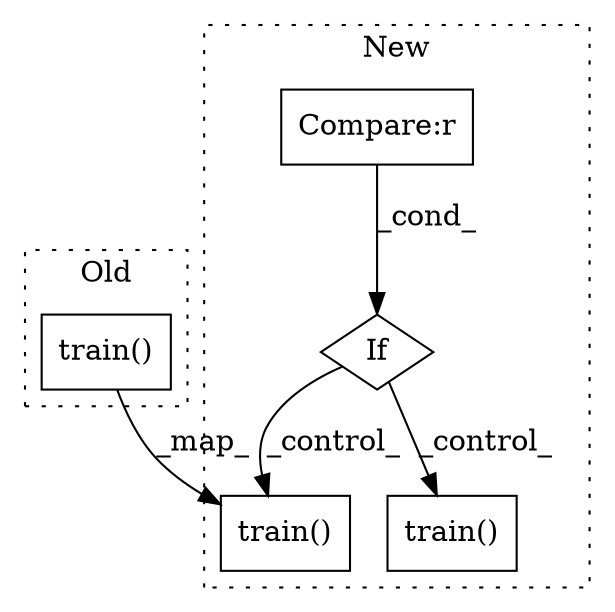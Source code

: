 digraph G {
subgraph cluster0 {
1 [label="train()" a="75" s="12615" l="22" shape="box"];
label = "Old";
style="dotted";
}
subgraph cluster1 {
2 [label="train()" a="75" s="13059" l="22" shape="box"];
3 [label="If" a="96" s="12933" l="3" shape="diamond"];
4 [label="Compare:r" a="40" s="12936" l="25" shape="box"];
5 [label="train()" a="75" s="12987" l="21" shape="box"];
label = "New";
style="dotted";
}
1 -> 2 [label="_map_"];
3 -> 5 [label="_control_"];
3 -> 2 [label="_control_"];
4 -> 3 [label="_cond_"];
}
